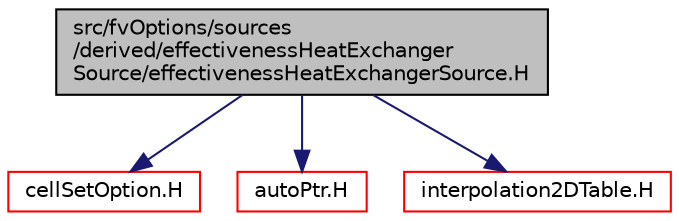 digraph "src/fvOptions/sources/derived/effectivenessHeatExchangerSource/effectivenessHeatExchangerSource.H"
{
  bgcolor="transparent";
  edge [fontname="Helvetica",fontsize="10",labelfontname="Helvetica",labelfontsize="10"];
  node [fontname="Helvetica",fontsize="10",shape=record];
  Node0 [label="src/fvOptions/sources\l/derived/effectivenessHeatExchanger\lSource/effectivenessHeatExchangerSource.H",height=0.2,width=0.4,color="black", fillcolor="grey75", style="filled", fontcolor="black"];
  Node0 -> Node1 [color="midnightblue",fontsize="10",style="solid",fontname="Helvetica"];
  Node1 [label="cellSetOption.H",height=0.2,width=0.4,color="red",URL="$a05231.html"];
  Node0 -> Node83 [color="midnightblue",fontsize="10",style="solid",fontname="Helvetica"];
  Node83 [label="autoPtr.H",height=0.2,width=0.4,color="red",URL="$a11828.html"];
  Node0 -> Node312 [color="midnightblue",fontsize="10",style="solid",fontname="Helvetica"];
  Node312 [label="interpolation2DTable.H",height=0.2,width=0.4,color="red",URL="$a11141.html"];
}
